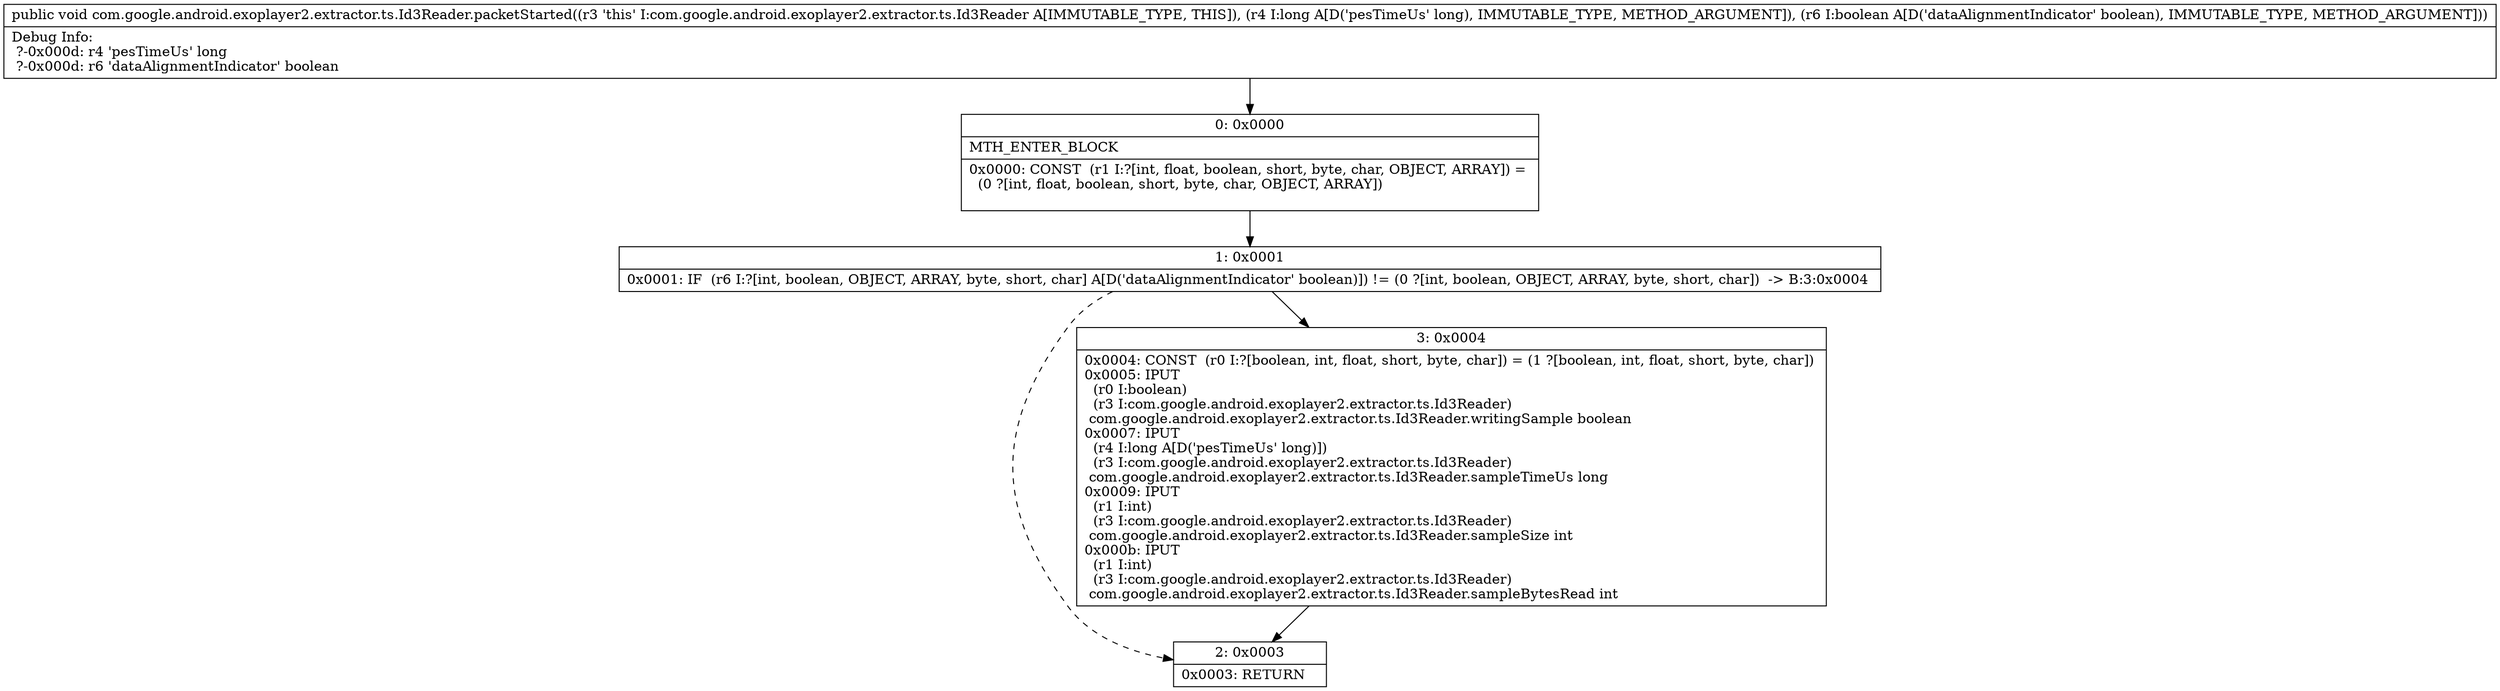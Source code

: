 digraph "CFG forcom.google.android.exoplayer2.extractor.ts.Id3Reader.packetStarted(JZ)V" {
Node_0 [shape=record,label="{0\:\ 0x0000|MTH_ENTER_BLOCK\l|0x0000: CONST  (r1 I:?[int, float, boolean, short, byte, char, OBJECT, ARRAY]) = \l  (0 ?[int, float, boolean, short, byte, char, OBJECT, ARRAY])\l \l}"];
Node_1 [shape=record,label="{1\:\ 0x0001|0x0001: IF  (r6 I:?[int, boolean, OBJECT, ARRAY, byte, short, char] A[D('dataAlignmentIndicator' boolean)]) != (0 ?[int, boolean, OBJECT, ARRAY, byte, short, char])  \-\> B:3:0x0004 \l}"];
Node_2 [shape=record,label="{2\:\ 0x0003|0x0003: RETURN   \l}"];
Node_3 [shape=record,label="{3\:\ 0x0004|0x0004: CONST  (r0 I:?[boolean, int, float, short, byte, char]) = (1 ?[boolean, int, float, short, byte, char]) \l0x0005: IPUT  \l  (r0 I:boolean)\l  (r3 I:com.google.android.exoplayer2.extractor.ts.Id3Reader)\l com.google.android.exoplayer2.extractor.ts.Id3Reader.writingSample boolean \l0x0007: IPUT  \l  (r4 I:long A[D('pesTimeUs' long)])\l  (r3 I:com.google.android.exoplayer2.extractor.ts.Id3Reader)\l com.google.android.exoplayer2.extractor.ts.Id3Reader.sampleTimeUs long \l0x0009: IPUT  \l  (r1 I:int)\l  (r3 I:com.google.android.exoplayer2.extractor.ts.Id3Reader)\l com.google.android.exoplayer2.extractor.ts.Id3Reader.sampleSize int \l0x000b: IPUT  \l  (r1 I:int)\l  (r3 I:com.google.android.exoplayer2.extractor.ts.Id3Reader)\l com.google.android.exoplayer2.extractor.ts.Id3Reader.sampleBytesRead int \l}"];
MethodNode[shape=record,label="{public void com.google.android.exoplayer2.extractor.ts.Id3Reader.packetStarted((r3 'this' I:com.google.android.exoplayer2.extractor.ts.Id3Reader A[IMMUTABLE_TYPE, THIS]), (r4 I:long A[D('pesTimeUs' long), IMMUTABLE_TYPE, METHOD_ARGUMENT]), (r6 I:boolean A[D('dataAlignmentIndicator' boolean), IMMUTABLE_TYPE, METHOD_ARGUMENT]))  | Debug Info:\l  ?\-0x000d: r4 'pesTimeUs' long\l  ?\-0x000d: r6 'dataAlignmentIndicator' boolean\l}"];
MethodNode -> Node_0;
Node_0 -> Node_1;
Node_1 -> Node_2[style=dashed];
Node_1 -> Node_3;
Node_3 -> Node_2;
}

